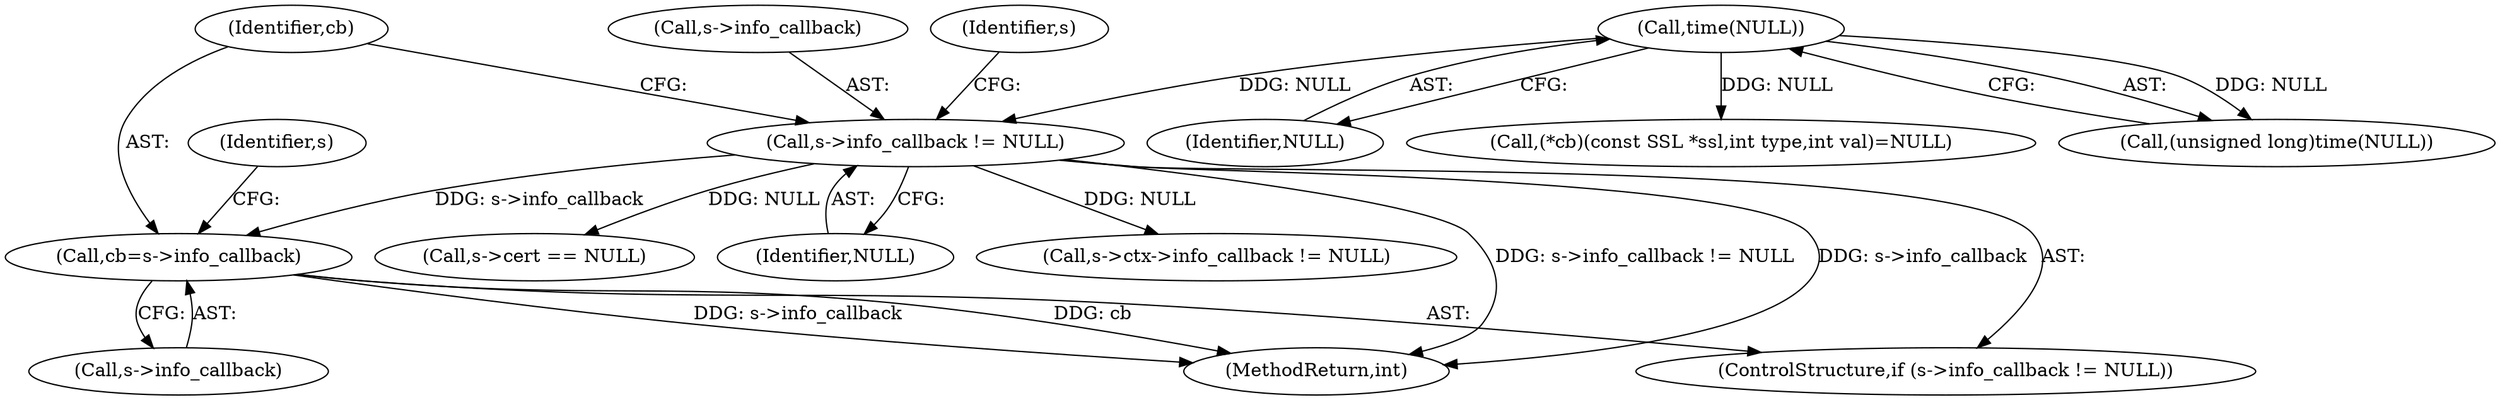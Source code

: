 digraph "0_openssl_ce325c60c74b0fa784f5872404b722e120e5cab0_1@pointer" {
"1000178" [label="(Call,cb=s->info_callback)"];
"1000173" [label="(Call,s->info_callback != NULL)"];
"1000147" [label="(Call,time(NULL))"];
"1000180" [label="(Call,s->info_callback)"];
"1000213" [label="(Call,s->cert == NULL)"];
"1000201" [label="(Identifier,s)"];
"1000179" [label="(Identifier,cb)"];
"1000148" [label="(Identifier,NULL)"];
"1000177" [label="(Identifier,NULL)"];
"1000174" [label="(Call,s->info_callback)"];
"1000185" [label="(Call,s->ctx->info_callback != NULL)"];
"1000150" [label="(Call,(*cb)(const SSL *ssl,int type,int val)=NULL)"];
"1000147" [label="(Call,time(NULL))"];
"1000173" [label="(Call,s->info_callback != NULL)"];
"1000239" [label="(MethodReturn,int)"];
"1000188" [label="(Identifier,s)"];
"1000145" [label="(Call,(unsigned long)time(NULL))"];
"1000172" [label="(ControlStructure,if (s->info_callback != NULL))"];
"1000178" [label="(Call,cb=s->info_callback)"];
"1000178" -> "1000172"  [label="AST: "];
"1000178" -> "1000180"  [label="CFG: "];
"1000179" -> "1000178"  [label="AST: "];
"1000180" -> "1000178"  [label="AST: "];
"1000201" -> "1000178"  [label="CFG: "];
"1000178" -> "1000239"  [label="DDG: cb"];
"1000178" -> "1000239"  [label="DDG: s->info_callback"];
"1000173" -> "1000178"  [label="DDG: s->info_callback"];
"1000173" -> "1000172"  [label="AST: "];
"1000173" -> "1000177"  [label="CFG: "];
"1000174" -> "1000173"  [label="AST: "];
"1000177" -> "1000173"  [label="AST: "];
"1000179" -> "1000173"  [label="CFG: "];
"1000188" -> "1000173"  [label="CFG: "];
"1000173" -> "1000239"  [label="DDG: s->info_callback"];
"1000173" -> "1000239"  [label="DDG: s->info_callback != NULL"];
"1000147" -> "1000173"  [label="DDG: NULL"];
"1000173" -> "1000185"  [label="DDG: NULL"];
"1000173" -> "1000213"  [label="DDG: NULL"];
"1000147" -> "1000145"  [label="AST: "];
"1000147" -> "1000148"  [label="CFG: "];
"1000148" -> "1000147"  [label="AST: "];
"1000145" -> "1000147"  [label="CFG: "];
"1000147" -> "1000145"  [label="DDG: NULL"];
"1000147" -> "1000150"  [label="DDG: NULL"];
}
